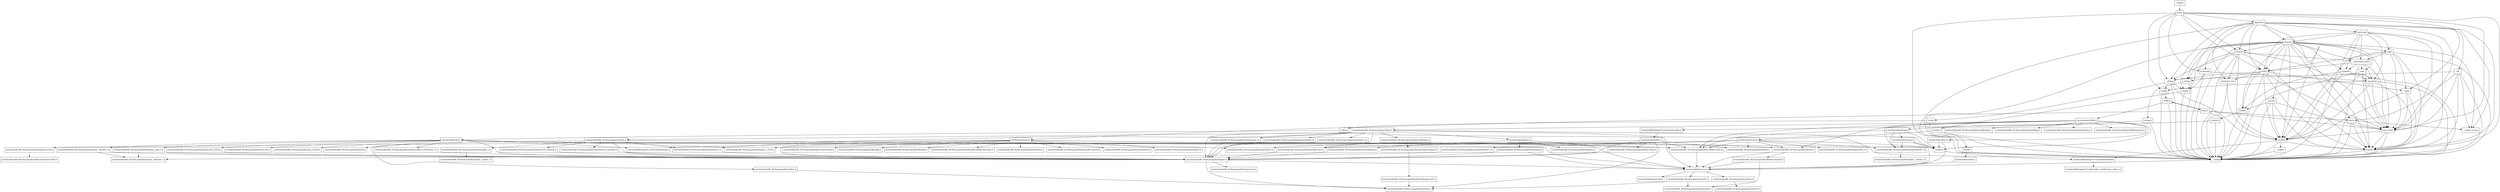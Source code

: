 digraph "dependencies" {
  header_0 [ shape="box", label="\<stdin\>" ];
  header_1 [ shape="box", label="array" ];
  header_100 [ shape="box", label="__functional_base" ];
  header_101 [ shape="box", label="typeinfo" ];
  header_102 [ shape="box", label="exception" ];
  header_103 [ shape="box", label="new" ];
  header_104 [ shape="box", label="algorithm" ];
  header_105 [ shape="box", label="memory" ];
  header_106 [ shape="box", label="tuple" ];
  header_107 [ shape="box", label="stdexcept" ];
  header_108 [ shape="box", label="cassert" ];
  header_109 [ shape="box", label="/usr/include/assert.h" ];
  header_11 [ shape="box", label="__tuple" ];
  header_110 [ shape="box", label="atomic" ];
  header_111 [ shape="box", label="functional" ];
  header_112 [ shape="box", label="bit" ];
  header_12 [ shape="box", label="cstddef" ];
  header_13 [ shape="box", label="version" ];
  header_14 [ shape="box", label="/usr/local/lib/clang/10.0.0/include/stddef.h" ];
  header_15 [ shape="box", label="/usr/local/lib/clang/10.0.0/include/__stddef_max_align_t.h" ];
  header_16 [ shape="box", label="__nullptr" ];
  header_17 [ shape="box", label="type_traits" ];
  header_18 [ shape="box", label="utility" ];
  header_19 [ shape="box", label="initializer_list" ];
  header_2 [ shape="box", label="__config" ];
  header_20 [ shape="box", label="cstring" ];
  header_21 [ shape="box", label="string.h" ];
  header_22 [ shape="box", label="/usr/include/string.h" ];
  header_23 [ shape="box", label="/usr/include/x86_64-linux-gnu/bits/libc-header-start.h" ];
  header_24 [ shape="box", label="stddef.h" ];
  header_25 [ shape="box", label="/usr/include/x86_64-linux-gnu/bits/types/locale_t.h" ];
  header_26 [ shape="box", label="/usr/include/x86_64-linux-gnu/bits/types/__locale_t.h" ];
  header_27 [ shape="box", label="/usr/include/strings.h" ];
  header_28 [ shape="box", label="cstdint" ];
  header_29 [ shape="box", label="stdint.h" ];
  header_3 [ shape="box", label="/usr/include/features.h" ];
  header_30 [ shape="box", label="/usr/local/lib/clang/10.0.0/include/stdint.h" ];
  header_31 [ shape="box", label="/usr/include/stdint.h" ];
  header_32 [ shape="box", label="/usr/include/x86_64-linux-gnu/bits/types.h" ];
  header_33 [ shape="box", label="/usr/include/x86_64-linux-gnu/bits/typesizes.h" ];
  header_34 [ shape="box", label="/usr/include/x86_64-linux-gnu/bits/wchar.h" ];
  header_35 [ shape="box", label="/usr/include/x86_64-linux-gnu/bits/stdint-intn.h" ];
  header_36 [ shape="box", label="/usr/include/x86_64-linux-gnu/bits/stdint-uintn.h" ];
  header_37 [ shape="box", label="__debug" ];
  header_38 [ shape="box", label="iosfwd" ];
  header_39 [ shape="box", label="wchar.h" ];
  header_4 [ shape="box", label="/usr/include/stdc-predef.h" ];
  header_40 [ shape="box", label="/usr/include/wchar.h" ];
  header_41 [ shape="box", label="/usr/include/x86_64-linux-gnu/bits/floatn.h" ];
  header_42 [ shape="box", label="/usr/include/x86_64-linux-gnu/bits/floatn-common.h" ];
  header_43 [ shape="box", label="/usr/local/lib/clang/10.0.0/include/stdarg.h" ];
  header_44 [ shape="box", label="/usr/include/x86_64-linux-gnu/bits/types/wint_t.h" ];
  header_45 [ shape="box", label="/usr/include/x86_64-linux-gnu/bits/types/mbstate_t.h" ];
  header_46 [ shape="box", label="/usr/include/x86_64-linux-gnu/bits/types/__mbstate_t.h" ];
  header_47 [ shape="box", label="/usr/include/x86_64-linux-gnu/bits/types/__FILE.h" ];
  header_48 [ shape="box", label="/usr/include/x86_64-linux-gnu/bits/types/FILE.h" ];
  header_49 [ shape="box", label="cstdlib" ];
  header_5 [ shape="box", label="/usr/include/x86_64-linux-gnu/sys/cdefs.h" ];
  header_50 [ shape="box", label="stdlib.h" ];
  header_51 [ shape="box", label="/usr/include/stdlib.h" ];
  header_52 [ shape="box", label="/usr/include/x86_64-linux-gnu/bits/waitflags.h" ];
  header_53 [ shape="box", label="/usr/include/x86_64-linux-gnu/bits/waitstatus.h" ];
  header_54 [ shape="box", label="/usr/include/x86_64-linux-gnu/sys/types.h" ];
  header_55 [ shape="box", label="/usr/include/x86_64-linux-gnu/bits/types/clock_t.h" ];
  header_56 [ shape="box", label="/usr/include/x86_64-linux-gnu/bits/types/clockid_t.h" ];
  header_57 [ shape="box", label="/usr/include/x86_64-linux-gnu/bits/types/time_t.h" ];
  header_58 [ shape="box", label="/usr/include/x86_64-linux-gnu/bits/types/timer_t.h" ];
  header_59 [ shape="box", label="/usr/include/endian.h" ];
  header_6 [ shape="box", label="/usr/include/x86_64-linux-gnu/bits/wordsize.h" ];
  header_60 [ shape="box", label="/usr/include/x86_64-linux-gnu/bits/endian.h" ];
  header_61 [ shape="box", label="/usr/include/x86_64-linux-gnu/bits/byteswap.h" ];
  header_62 [ shape="box", label="/usr/include/x86_64-linux-gnu/bits/uintn-identity.h" ];
  header_63 [ shape="box", label="/usr/include/x86_64-linux-gnu/sys/select.h" ];
  header_64 [ shape="box", label="/usr/include/x86_64-linux-gnu/bits/select.h" ];
  header_65 [ shape="box", label="/usr/include/x86_64-linux-gnu/bits/types/sigset_t.h" ];
  header_66 [ shape="box", label="/usr/include/x86_64-linux-gnu/bits/types/__sigset_t.h" ];
  header_67 [ shape="box", label="/usr/include/x86_64-linux-gnu/bits/types/struct_timeval.h" ];
  header_68 [ shape="box", label="/usr/include/x86_64-linux-gnu/bits/types/struct_timespec.h" ];
  header_69 [ shape="box", label="/usr/include/x86_64-linux-gnu/bits/pthreadtypes.h" ];
  header_7 [ shape="box", label="/usr/include/x86_64-linux-gnu/bits/long-double.h" ];
  header_70 [ shape="box", label="/usr/include/x86_64-linux-gnu/bits/thread-shared-types.h" ];
  header_71 [ shape="box", label="/usr/include/x86_64-linux-gnu/bits/pthreadtypes-arch.h" ];
  header_72 [ shape="box", label="/usr/include/alloca.h" ];
  header_73 [ shape="box", label="/usr/include/x86_64-linux-gnu/bits/stdlib-bsearch.h" ];
  header_74 [ shape="box", label="/usr/include/x86_64-linux-gnu/bits/stdlib-float.h" ];
  header_75 [ shape="box", label="math.h" ];
  header_76 [ shape="box", label="/usr/include/math.h" ];
  header_77 [ shape="box", label="/usr/include/x86_64-linux-gnu/bits/math-vector.h" ];
  header_78 [ shape="box", label="/usr/include/x86_64-linux-gnu/bits/libm-simd-decl-stubs.h" ];
  header_79 [ shape="box", label="/usr/include/x86_64-linux-gnu/bits/flt-eval-method.h" ];
  header_8 [ shape="box", label="/usr/include/x86_64-linux-gnu/gnu/stubs.h" ];
  header_80 [ shape="box", label="/usr/include/x86_64-linux-gnu/bits/fp-logb.h" ];
  header_81 [ shape="box", label="/usr/include/x86_64-linux-gnu/bits/fp-fast.h" ];
  header_82 [ shape="box", label="/usr/include/x86_64-linux-gnu/bits/mathcalls-helper-functions.h" ];
  header_83 [ shape="box", label="/usr/include/x86_64-linux-gnu/bits/mathcalls.h" ];
  header_84 [ shape="box", label="/usr/include/x86_64-linux-gnu/bits/mathcalls-narrow.h" ];
  header_85 [ shape="box", label="/usr/include/x86_64-linux-gnu/bits/iscanonical.h" ];
  header_86 [ shape="box", label="/usr/include/x86_64-linux-gnu/bits/mathinline.h" ];
  header_87 [ shape="box", label="limits" ];
  header_88 [ shape="box", label="__undef_macros" ];
  header_89 [ shape="box", label="cstdio" ];
  header_9 [ shape="box", label="/usr/include/x86_64-linux-gnu/gnu/stubs-64.h" ];
  header_90 [ shape="box", label="stdio.h" ];
  header_91 [ shape="box", label="/usr/include/stdio.h" ];
  header_92 [ shape="box", label="/usr/include/x86_64-linux-gnu/bits/types/__fpos_t.h" ];
  header_93 [ shape="box", label="/usr/include/x86_64-linux-gnu/bits/types/__fpos64_t.h" ];
  header_94 [ shape="box", label="/usr/include/x86_64-linux-gnu/bits/types/struct_FILE.h" ];
  header_95 [ shape="box", label="/usr/include/x86_64-linux-gnu/bits/types/cookie_io_functions_t.h" ];
  header_96 [ shape="box", label="/usr/include/x86_64-linux-gnu/bits/stdio_lim.h" ];
  header_97 [ shape="box", label="/usr/include/x86_64-linux-gnu/bits/sys_errlist.h" ];
  header_98 [ shape="box", label="/usr/include/x86_64-linux-gnu/bits/stdio.h" ];
  header_99 [ shape="box", label="iterator" ];
  header_61 -> header_32;
  header_61 -> header_3;
  header_63 -> header_32;
  header_63 -> header_57;
  header_63 -> header_65;
  header_63 -> header_3;
  header_63 -> header_67;
  header_63 -> header_68;
  header_63 -> header_64;
  header_62 -> header_32;
  header_65 -> header_66;
  header_64 -> header_6;
  header_67 -> header_32;
  header_69 -> header_70;
  header_68 -> header_32;
  header_72 -> header_24;
  header_72 -> header_3;
  header_70 -> header_71;
  header_71 -> header_6;
  header_76 -> header_80;
  header_76 -> header_32;
  header_76 -> header_23;
  header_76 -> header_77;
  header_76 -> header_41;
  header_76 -> header_83;
  header_76 -> header_82;
  header_76 -> header_81;
  header_76 -> header_79;
  header_76 -> header_86;
  header_76 -> header_85;
  header_76 -> header_84;
  header_77 -> header_78;
  header_75 -> header_50;
  header_75 -> header_76;
  header_75 -> header_87;
  header_75 -> header_17;
  header_75 -> header_2;
  header_112 -> header_17;
  header_112 -> header_13;
  header_112 -> header_37;
  header_112 -> header_88;
  header_112 -> header_2;
  header_112 -> header_87;
  header_110 -> header_17;
  header_110 -> header_2;
  header_110 -> header_28;
  header_110 -> header_12;
  header_110 -> header_13;
  header_111 -> header_17;
  header_111 -> header_13;
  header_111 -> header_18;
  header_111 -> header_2;
  header_111 -> header_105;
  header_111 -> header_106;
  header_111 -> header_101;
  header_111 -> header_100;
  header_111 -> header_102;
  header_45 -> header_46;
  header_42 -> header_7;
  header_42 -> header_3;
  header_41 -> header_3;
  header_41 -> header_42;
  header_40 -> header_25;
  header_40 -> header_24;
  header_40 -> header_34;
  header_40 -> header_23;
  header_40 -> header_47;
  header_40 -> header_45;
  header_40 -> header_44;
  header_40 -> header_43;
  header_40 -> header_41;
  header_40 -> header_48;
  header_105 -> header_38;
  header_105 -> header_17;
  header_105 -> header_28;
  header_105 -> header_12;
  header_105 -> header_13;
  header_105 -> header_87;
  header_105 -> header_18;
  header_105 -> header_20;
  header_105 -> header_110;
  header_105 -> header_88;
  header_105 -> header_2;
  header_105 -> header_99;
  header_105 -> header_107;
  header_105 -> header_106;
  header_105 -> header_101;
  header_105 -> header_100;
  header_105 -> header_103;
  header_105 -> header_108;
  header_104 -> header_17;
  header_104 -> header_12;
  header_104 -> header_13;
  header_104 -> header_37;
  header_104 -> header_18;
  header_104 -> header_19;
  header_104 -> header_20;
  header_104 -> header_88;
  header_104 -> header_2;
  header_104 -> header_99;
  header_104 -> header_105;
  header_104 -> header_112;
  header_104 -> header_111;
  header_107 -> header_2;
  header_107 -> header_38;
  header_107 -> header_102;
  header_106 -> header_17;
  header_106 -> header_11;
  header_106 -> header_12;
  header_106 -> header_13;
  header_106 -> header_18;
  header_106 -> header_2;
  header_106 -> header_100;
  header_101 -> header_2;
  header_101 -> header_28;
  header_101 -> header_12;
  header_101 -> header_102;
  header_100 -> header_17;
  header_100 -> header_18;
  header_100 -> header_2;
  header_100 -> header_101;
  header_100 -> header_103;
  header_100 -> header_102;
  header_49 -> header_50;
  header_49 -> header_2;
  header_5 -> header_6;
  header_5 -> header_7;
  header_2 -> header_3;
  header_3 -> header_4;
  header_3 -> header_5;
  header_3 -> header_8;
  header_0 -> header_1;
  header_1 -> header_17;
  header_1 -> header_11;
  header_1 -> header_13;
  header_1 -> header_37;
  header_1 -> header_18;
  header_1 -> header_2;
  header_1 -> header_99;
  header_1 -> header_104;
  header_1 -> header_107;
  header_1 -> header_49;
  header_8 -> header_9;
  header_58 -> header_32;
  header_59 -> header_61;
  header_59 -> header_60;
  header_59 -> header_62;
  header_59 -> header_3;
  header_50 -> header_51;
  header_50 -> header_2;
  header_50 -> header_75;
  header_51 -> header_74;
  header_51 -> header_25;
  header_51 -> header_24;
  header_51 -> header_52;
  header_51 -> header_53;
  header_51 -> header_54;
  header_51 -> header_23;
  header_51 -> header_72;
  header_51 -> header_73;
  header_51 -> header_41;
  header_54 -> header_58;
  header_54 -> header_59;
  header_54 -> header_24;
  header_54 -> header_35;
  header_54 -> header_32;
  header_54 -> header_55;
  header_54 -> header_56;
  header_54 -> header_57;
  header_54 -> header_63;
  header_54 -> header_3;
  header_54 -> header_69;
  header_55 -> header_32;
  header_56 -> header_32;
  header_57 -> header_32;
  header_29 -> header_2;
  header_29 -> header_30;
  header_28 -> header_29;
  header_28 -> header_2;
  header_25 -> header_26;
  header_24 -> header_14;
  header_27 -> header_25;
  header_27 -> header_24;
  header_27 -> header_3;
  header_21 -> header_2;
  header_21 -> header_22;
  header_20 -> header_21;
  header_20 -> header_2;
  header_23 -> header_3;
  header_22 -> header_25;
  header_22 -> header_24;
  header_22 -> header_27;
  header_22 -> header_23;
  header_38 -> header_2;
  header_38 -> header_39;
  header_39 -> header_2;
  header_39 -> header_40;
  header_36 -> header_32;
  header_37 -> header_12;
  header_37 -> header_89;
  header_37 -> header_2;
  header_37 -> header_49;
  header_37 -> header_38;
  header_35 -> header_32;
  header_32 -> header_6;
  header_32 -> header_3;
  header_32 -> header_33;
  header_30 -> header_31;
  header_31 -> header_36;
  header_31 -> header_34;
  header_31 -> header_35;
  header_31 -> header_32;
  header_31 -> header_23;
  header_31 -> header_6;
  header_109 -> header_3;
  header_108 -> header_109;
  header_108 -> header_2;
  header_89 -> header_90;
  header_89 -> header_2;
  header_87 -> header_17;
  header_87 -> header_2;
  header_87 -> header_88;
  header_87 -> header_13;
  header_103 -> header_17;
  header_103 -> header_2;
  header_103 -> header_13;
  header_103 -> header_12;
  header_103 -> header_102;
  header_102 -> header_17;
  header_102 -> header_2;
  header_102 -> header_49;
  header_102 -> header_12;
  header_102 -> header_13;
  header_14 -> header_15;
  header_16 -> header_2;
  header_17 -> header_2;
  header_17 -> header_12;
  header_17 -> header_13;
  header_11 -> header_17;
  header_11 -> header_2;
  header_11 -> header_12;
  header_12 -> header_14;
  header_12 -> header_16;
  header_12 -> header_2;
  header_12 -> header_13;
  header_13 -> header_2;
  header_18 -> header_17;
  header_18 -> header_11;
  header_18 -> header_12;
  header_18 -> header_13;
  header_18 -> header_37;
  header_18 -> header_20;
  header_18 -> header_19;
  header_18 -> header_2;
  header_18 -> header_28;
  header_19 -> header_2;
  header_19 -> header_12;
  header_99 -> header_17;
  header_99 -> header_38;
  header_99 -> header_12;
  header_99 -> header_13;
  header_99 -> header_37;
  header_99 -> header_19;
  header_99 -> header_2;
  header_99 -> header_100;
  header_94 -> header_32;
  header_95 -> header_32;
  header_90 -> header_2;
  header_90 -> header_91;
  header_91 -> header_97;
  header_91 -> header_24;
  header_91 -> header_32;
  header_91 -> header_23;
  header_91 -> header_47;
  header_91 -> header_43;
  header_91 -> header_98;
  header_91 -> header_94;
  header_91 -> header_95;
  header_91 -> header_96;
  header_91 -> header_48;
  header_91 -> header_92;
  header_91 -> header_93;
  header_92 -> header_46;
  header_92 -> header_32;
  header_93 -> header_46;
  header_93 -> header_32;
}